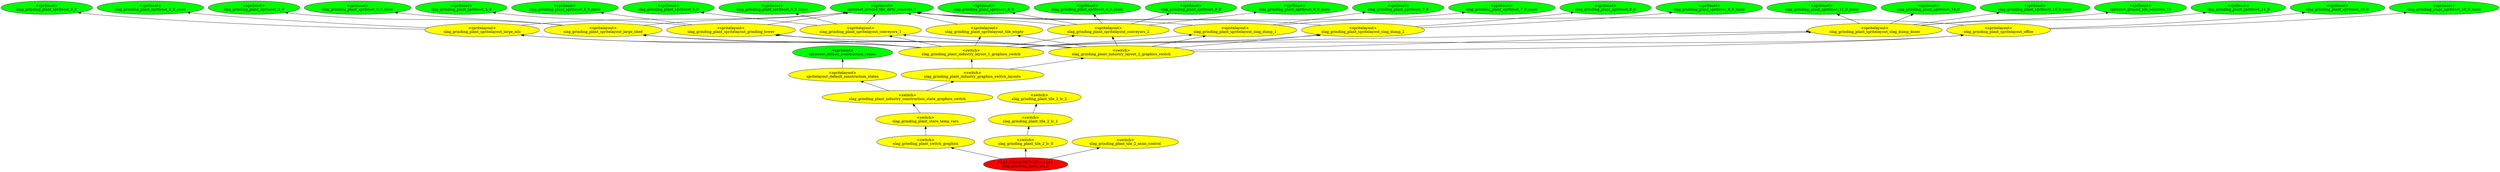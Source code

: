 digraph {
rankdir="BT"
spriteset_default_construction_states [fillcolor=green style="filled" label="<spriteset>\nspriteset_default_construction_states"]
spritelayout_default_construction_states [fillcolor=yellow style="filled" label="<spritelayout>\nspritelayout_default_construction_states"]
spriteset_ground_tile_concrete_12 [fillcolor=green style="filled" label="<spriteset>\nspriteset_ground_tile_concrete_12"]
spriteset_ground_tile_dirty_concrete_1 [fillcolor=green style="filled" label="<spriteset>\nspriteset_ground_tile_dirty_concrete_1"]
slag_grinding_plant_spriteset_2_0 [fillcolor=green style="filled" label="<spriteset>\nslag_grinding_plant_spriteset_2_0"]
slag_grinding_plant_spriteset_2_0_snow [fillcolor=green style="filled" label="<spriteset>\nslag_grinding_plant_spriteset_2_0_snow"]
slag_grinding_plant_spriteset_3_0 [fillcolor=green style="filled" label="<spriteset>\nslag_grinding_plant_spriteset_3_0"]
slag_grinding_plant_spriteset_3_0_snow [fillcolor=green style="filled" label="<spriteset>\nslag_grinding_plant_spriteset_3_0_snow"]
slag_grinding_plant_spriteset_4_0 [fillcolor=green style="filled" label="<spriteset>\nslag_grinding_plant_spriteset_4_0"]
slag_grinding_plant_spriteset_4_0_snow [fillcolor=green style="filled" label="<spriteset>\nslag_grinding_plant_spriteset_4_0_snow"]
slag_grinding_plant_spriteset_5_0 [fillcolor=green style="filled" label="<spriteset>\nslag_grinding_plant_spriteset_5_0"]
slag_grinding_plant_spriteset_5_0_snow [fillcolor=green style="filled" label="<spriteset>\nslag_grinding_plant_spriteset_5_0_snow"]
slag_grinding_plant_spriteset_6_0 [fillcolor=green style="filled" label="<spriteset>\nslag_grinding_plant_spriteset_6_0"]
slag_grinding_plant_spriteset_6_0_snow [fillcolor=green style="filled" label="<spriteset>\nslag_grinding_plant_spriteset_6_0_snow"]
slag_grinding_plant_spriteset_7_0 [fillcolor=green style="filled" label="<spriteset>\nslag_grinding_plant_spriteset_7_0"]
slag_grinding_plant_spriteset_7_0_snow [fillcolor=green style="filled" label="<spriteset>\nslag_grinding_plant_spriteset_7_0_snow"]
slag_grinding_plant_spriteset_8_0 [fillcolor=green style="filled" label="<spriteset>\nslag_grinding_plant_spriteset_8_0"]
slag_grinding_plant_spriteset_8_0_snow [fillcolor=green style="filled" label="<spriteset>\nslag_grinding_plant_spriteset_8_0_snow"]
slag_grinding_plant_spriteset_9_0 [fillcolor=green style="filled" label="<spriteset>\nslag_grinding_plant_spriteset_9_0"]
slag_grinding_plant_spriteset_9_0_snow [fillcolor=green style="filled" label="<spriteset>\nslag_grinding_plant_spriteset_9_0_snow"]
slag_grinding_plant_spriteset_10_0 [fillcolor=green style="filled" label="<spriteset>\nslag_grinding_plant_spriteset_10_0"]
slag_grinding_plant_spriteset_10_0_snow [fillcolor=green style="filled" label="<spriteset>\nslag_grinding_plant_spriteset_10_0_snow"]
slag_grinding_plant_spriteset_11_0 [fillcolor=green style="filled" label="<spriteset>\nslag_grinding_plant_spriteset_11_0"]
slag_grinding_plant_spriteset_11_0_snow [fillcolor=green style="filled" label="<spriteset>\nslag_grinding_plant_spriteset_11_0_snow"]
slag_grinding_plant_spriteset_14_0 [fillcolor=green style="filled" label="<spriteset>\nslag_grinding_plant_spriteset_14_0"]
slag_grinding_plant_spriteset_14_0_snow [fillcolor=green style="filled" label="<spriteset>\nslag_grinding_plant_spriteset_14_0_snow"]
slag_grinding_plant_spritelayout_tile_empty [fillcolor=yellow style="filled" label="<spritelayout>\nslag_grinding_plant_spritelayout_tile_empty"]
slag_grinding_plant_spritelayout_large_silo [fillcolor=yellow style="filled" label="<spritelayout>\nslag_grinding_plant_spritelayout_large_silo"]
slag_grinding_plant_spritelayout_large_shed [fillcolor=yellow style="filled" label="<spritelayout>\nslag_grinding_plant_spritelayout_large_shed"]
slag_grinding_plant_spritelayout_grinding_tower [fillcolor=yellow style="filled" label="<spritelayout>\nslag_grinding_plant_spritelayout_grinding_tower"]
slag_grinding_plant_spritelayout_conveyors_1 [fillcolor=yellow style="filled" label="<spritelayout>\nslag_grinding_plant_spritelayout_conveyors_1"]
slag_grinding_plant_spritelayout_conveyors_2 [fillcolor=yellow style="filled" label="<spritelayout>\nslag_grinding_plant_spritelayout_conveyors_2"]
slag_grinding_plant_spritelayout_slag_dump_1 [fillcolor=yellow style="filled" label="<spritelayout>\nslag_grinding_plant_spritelayout_slag_dump_1"]
slag_grinding_plant_spritelayout_slag_dump_2 [fillcolor=yellow style="filled" label="<spritelayout>\nslag_grinding_plant_spritelayout_slag_dump_2"]
slag_grinding_plant_spritelayout_slag_dump_dozer [fillcolor=yellow style="filled" label="<spritelayout>\nslag_grinding_plant_spritelayout_slag_dump_dozer"]
slag_grinding_plant_spritelayout_office [fillcolor=yellow style="filled" label="<spritelayout>\nslag_grinding_plant_spritelayout_office"]
slag_grinding_plant_industry_layout_1_graphics_switch [fillcolor=yellow style="filled" label="<switch>\nslag_grinding_plant_industry_layout_1_graphics_switch"]
slag_grinding_plant_industry_layout_2_graphics_switch [fillcolor=yellow style="filled" label="<switch>\nslag_grinding_plant_industry_layout_2_graphics_switch"]
slag_grinding_plant_industry_graphics_switch_layouts [fillcolor=yellow style="filled" label="<switch>\nslag_grinding_plant_industry_graphics_switch_layouts"]
slag_grinding_plant_industry_construction_state_graphics_switch [fillcolor=yellow style="filled" label="<switch>\nslag_grinding_plant_industry_construction_state_graphics_switch"]
slag_grinding_plant_store_temp_vars [fillcolor=yellow style="filled" label="<switch>\nslag_grinding_plant_store_temp_vars"]
slag_grinding_plant_switch_graphics [fillcolor=yellow style="filled" label="<switch>\nslag_grinding_plant_switch_graphics"]
slag_grinding_plant_tile_2_lc_2 [fillcolor=yellow style="filled" label="<switch>\nslag_grinding_plant_tile_2_lc_2"]
slag_grinding_plant_tile_2_lc_1 [fillcolor=yellow style="filled" label="<switch>\nslag_grinding_plant_tile_2_lc_1"]
slag_grinding_plant_tile_2_lc_0 [fillcolor=yellow style="filled" label="<switch>\nslag_grinding_plant_tile_2_lc_0"]
slag_grinding_plant_tile_2_anim_control [fillcolor=yellow style="filled" label="<switch>\nslag_grinding_plant_tile_2_anim_control"]
slag_grinding_plant_tile_2 [fillcolor=red style="filled" label="FEAT_INDUSTRYTILES <114>\nslag_grinding_plant_tile_2"]
slag_grinding_plant_spritelayout_slag_dump_2->slag_grinding_plant_spriteset_8_0_snow
slag_grinding_plant_spritelayout_tile_empty->spriteset_ground_tile_dirty_concrete_1
slag_grinding_plant_spritelayout_grinding_tower->slag_grinding_plant_spriteset_4_0
slag_grinding_plant_tile_2->slag_grinding_plant_tile_2_lc_0
slag_grinding_plant_industry_layout_1_graphics_switch->slag_grinding_plant_spritelayout_office
slag_grinding_plant_industry_layout_1_graphics_switch->slag_grinding_plant_spritelayout_large_silo
slag_grinding_plant_spritelayout_large_shed->spriteset_ground_tile_dirty_concrete_1
slag_grinding_plant_spritelayout_conveyors_1->spriteset_ground_tile_dirty_concrete_1
slag_grinding_plant_spritelayout_slag_dump_dozer->slag_grinding_plant_spriteset_14_0
slag_grinding_plant_industry_layout_2_graphics_switch->slag_grinding_plant_spritelayout_large_shed
slag_grinding_plant_spritelayout_office->spriteset_ground_tile_dirty_concrete_1
slag_grinding_plant_industry_layout_2_graphics_switch->slag_grinding_plant_spritelayout_grinding_tower
slag_grinding_plant_spritelayout_conveyors_2->slag_grinding_plant_spriteset_6_0
slag_grinding_plant_tile_2->slag_grinding_plant_tile_2_anim_control
slag_grinding_plant_spritelayout_office->slag_grinding_plant_spriteset_10_0
slag_grinding_plant_spritelayout_large_shed->slag_grinding_plant_spriteset_3_0_snow
slag_grinding_plant_industry_graphics_switch_layouts->slag_grinding_plant_industry_layout_2_graphics_switch
slag_grinding_plant_industry_layout_1_graphics_switch->slag_grinding_plant_spritelayout_slag_dump_2
slag_grinding_plant_spritelayout_conveyors_2->slag_grinding_plant_spriteset_6_0_snow
slag_grinding_plant_spritelayout_slag_dump_2->spriteset_ground_tile_dirty_concrete_1
slag_grinding_plant_industry_layout_2_graphics_switch->slag_grinding_plant_spritelayout_slag_dump_2
slag_grinding_plant_spritelayout_large_shed->slag_grinding_plant_spriteset_3_0
slag_grinding_plant_store_temp_vars->slag_grinding_plant_industry_construction_state_graphics_switch
slag_grinding_plant_spritelayout_grinding_tower->spriteset_ground_tile_dirty_concrete_1
slag_grinding_plant_industry_layout_2_graphics_switch->slag_grinding_plant_spritelayout_conveyors_2
slag_grinding_plant_spritelayout_slag_dump_1->spriteset_ground_tile_dirty_concrete_1
slag_grinding_plant_industry_layout_2_graphics_switch->slag_grinding_plant_spritelayout_conveyors_1
slag_grinding_plant_industry_layout_2_graphics_switch->slag_grinding_plant_spritelayout_slag_dump_1
slag_grinding_plant_industry_layout_1_graphics_switch->slag_grinding_plant_spritelayout_grinding_tower
slag_grinding_plant_spritelayout_slag_dump_2->slag_grinding_plant_spriteset_8_0
slag_grinding_plant_spritelayout_grinding_tower->slag_grinding_plant_spriteset_4_0_snow
slag_grinding_plant_spritelayout_office->slag_grinding_plant_spriteset_10_0_snow
slag_grinding_plant_spritelayout_large_silo->slag_grinding_plant_spriteset_2_0
slag_grinding_plant_spritelayout_slag_dump_1->slag_grinding_plant_spriteset_7_0
slag_grinding_plant_industry_layout_1_graphics_switch->slag_grinding_plant_spritelayout_conveyors_2
slag_grinding_plant_spritelayout_conveyors_2->slag_grinding_plant_spriteset_9_0
slag_grinding_plant_industry_construction_state_graphics_switch->slag_grinding_plant_industry_graphics_switch_layouts
slag_grinding_plant_industry_layout_1_graphics_switch->slag_grinding_plant_spritelayout_slag_dump_1
slag_grinding_plant_industry_layout_2_graphics_switch->slag_grinding_plant_spritelayout_tile_empty
slag_grinding_plant_industry_layout_2_graphics_switch->slag_grinding_plant_spritelayout_office
slag_grinding_plant_industry_layout_2_graphics_switch->slag_grinding_plant_spritelayout_large_silo
slag_grinding_plant_industry_layout_2_graphics_switch->slag_grinding_plant_spritelayout_slag_dump_dozer
slag_grinding_plant_spritelayout_slag_dump_dozer->slag_grinding_plant_spriteset_11_0_snow
slag_grinding_plant_spritelayout_conveyors_1->slag_grinding_plant_spriteset_5_0
slag_grinding_plant_switch_graphics->slag_grinding_plant_store_temp_vars
slag_grinding_plant_tile_2_lc_0->slag_grinding_plant_tile_2_lc_1
slag_grinding_plant_spritelayout_slag_dump_dozer->slag_grinding_plant_spriteset_14_0_snow
slag_grinding_plant_tile_2_lc_1->slag_grinding_plant_tile_2_lc_2
slag_grinding_plant_spritelayout_conveyors_2->slag_grinding_plant_spriteset_9_0_snow
spritelayout_default_construction_states->spriteset_default_construction_states
slag_grinding_plant_industry_construction_state_graphics_switch->spritelayout_default_construction_states
slag_grinding_plant_spritelayout_slag_dump_1->slag_grinding_plant_spriteset_7_0_snow
slag_grinding_plant_spritelayout_conveyors_1->slag_grinding_plant_spriteset_5_0_snow
slag_grinding_plant_spritelayout_slag_dump_dozer->slag_grinding_plant_spriteset_11_0
slag_grinding_plant_industry_layout_1_graphics_switch->slag_grinding_plant_spritelayout_tile_empty
slag_grinding_plant_spritelayout_slag_dump_dozer->spriteset_ground_tile_concrete_12
slag_grinding_plant_industry_layout_1_graphics_switch->slag_grinding_plant_spritelayout_slag_dump_dozer
slag_grinding_plant_industry_graphics_switch_layouts->slag_grinding_plant_industry_layout_1_graphics_switch
slag_grinding_plant_tile_2->slag_grinding_plant_switch_graphics
slag_grinding_plant_spritelayout_large_silo->slag_grinding_plant_spriteset_2_0_snow
slag_grinding_plant_industry_layout_1_graphics_switch->slag_grinding_plant_spritelayout_large_shed
slag_grinding_plant_industry_layout_1_graphics_switch->slag_grinding_plant_spritelayout_conveyors_1
slag_grinding_plant_spritelayout_conveyors_2->spriteset_ground_tile_dirty_concrete_1
slag_grinding_plant_spritelayout_large_silo->spriteset_ground_tile_dirty_concrete_1
}

